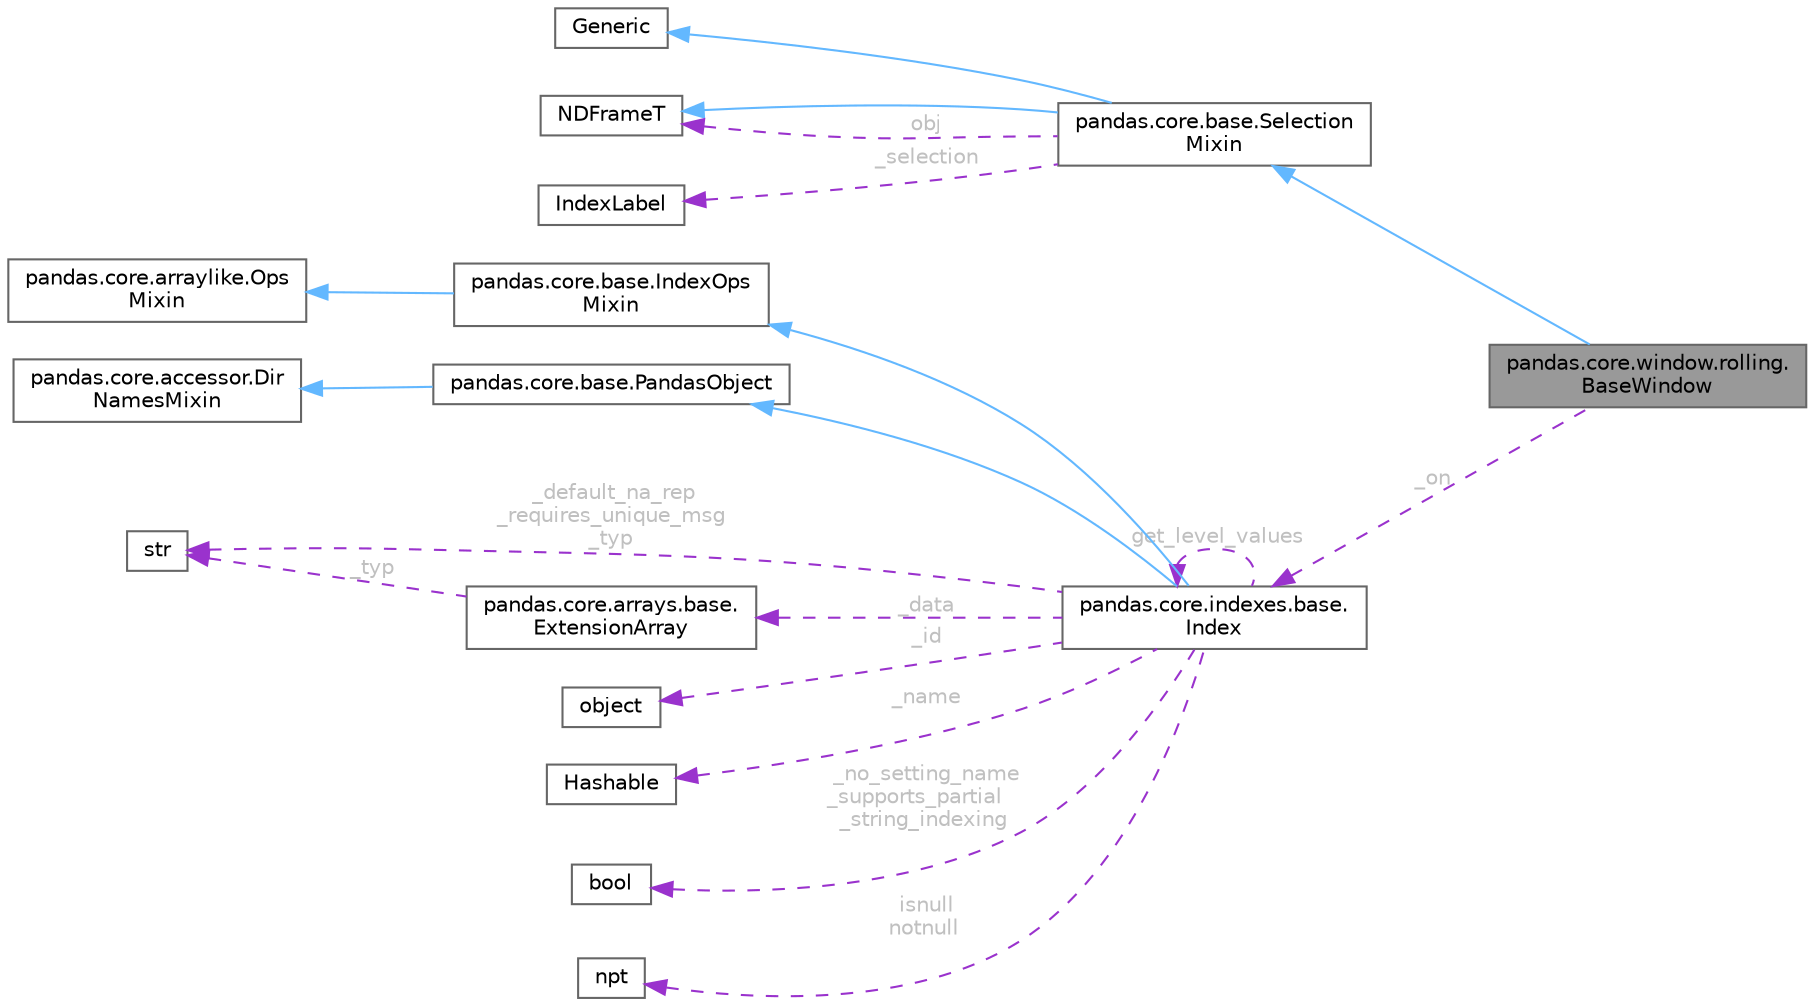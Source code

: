 digraph "pandas.core.window.rolling.BaseWindow"
{
 // LATEX_PDF_SIZE
  bgcolor="transparent";
  edge [fontname=Helvetica,fontsize=10,labelfontname=Helvetica,labelfontsize=10];
  node [fontname=Helvetica,fontsize=10,shape=box,height=0.2,width=0.4];
  rankdir="LR";
  Node1 [id="Node000001",label="pandas.core.window.rolling.\lBaseWindow",height=0.2,width=0.4,color="gray40", fillcolor="grey60", style="filled", fontcolor="black",tooltip=" "];
  Node2 -> Node1 [id="edge19_Node000001_Node000002",dir="back",color="steelblue1",style="solid",tooltip=" "];
  Node2 [id="Node000002",label="pandas.core.base.Selection\lMixin",height=0.2,width=0.4,color="gray40", fillcolor="white", style="filled",URL="$classpandas_1_1core_1_1base_1_1SelectionMixin.html",tooltip=" "];
  Node3 -> Node2 [id="edge20_Node000002_Node000003",dir="back",color="steelblue1",style="solid",tooltip=" "];
  Node3 [id="Node000003",label="Generic",height=0.2,width=0.4,color="gray40", fillcolor="white", style="filled",tooltip=" "];
  Node4 -> Node2 [id="edge21_Node000002_Node000004",dir="back",color="steelblue1",style="solid",tooltip=" "];
  Node4 [id="Node000004",label="NDFrameT",height=0.2,width=0.4,color="gray40", fillcolor="white", style="filled",tooltip=" "];
  Node4 -> Node2 [id="edge22_Node000002_Node000004",dir="back",color="darkorchid3",style="dashed",tooltip=" ",label=" obj",fontcolor="grey" ];
  Node5 -> Node2 [id="edge23_Node000002_Node000005",dir="back",color="darkorchid3",style="dashed",tooltip=" ",label=" _selection",fontcolor="grey" ];
  Node5 [id="Node000005",label="IndexLabel",height=0.2,width=0.4,color="gray40", fillcolor="white", style="filled",tooltip=" "];
  Node6 -> Node1 [id="edge24_Node000001_Node000006",dir="back",color="darkorchid3",style="dashed",tooltip=" ",label=" _on",fontcolor="grey" ];
  Node6 [id="Node000006",label="pandas.core.indexes.base.\lIndex",height=0.2,width=0.4,color="gray40", fillcolor="white", style="filled",URL="$classpandas_1_1core_1_1indexes_1_1base_1_1Index.html",tooltip=" "];
  Node7 -> Node6 [id="edge25_Node000006_Node000007",dir="back",color="steelblue1",style="solid",tooltip=" "];
  Node7 [id="Node000007",label="pandas.core.base.IndexOps\lMixin",height=0.2,width=0.4,color="gray40", fillcolor="white", style="filled",URL="$classpandas_1_1core_1_1base_1_1IndexOpsMixin.html",tooltip=" "];
  Node8 -> Node7 [id="edge26_Node000007_Node000008",dir="back",color="steelblue1",style="solid",tooltip=" "];
  Node8 [id="Node000008",label="pandas.core.arraylike.Ops\lMixin",height=0.2,width=0.4,color="gray40", fillcolor="white", style="filled",URL="$classpandas_1_1core_1_1arraylike_1_1OpsMixin.html",tooltip=" "];
  Node9 -> Node6 [id="edge27_Node000006_Node000009",dir="back",color="steelblue1",style="solid",tooltip=" "];
  Node9 [id="Node000009",label="pandas.core.base.PandasObject",height=0.2,width=0.4,color="gray40", fillcolor="white", style="filled",URL="$classpandas_1_1core_1_1base_1_1PandasObject.html",tooltip=" "];
  Node10 -> Node9 [id="edge28_Node000009_Node000010",dir="back",color="steelblue1",style="solid",tooltip=" "];
  Node10 [id="Node000010",label="pandas.core.accessor.Dir\lNamesMixin",height=0.2,width=0.4,color="gray40", fillcolor="white", style="filled",URL="$classpandas_1_1core_1_1accessor_1_1DirNamesMixin.html",tooltip=" "];
  Node11 -> Node6 [id="edge29_Node000006_Node000011",dir="back",color="darkorchid3",style="dashed",tooltip=" ",label=" _default_na_rep\n_requires_unique_msg\n_typ",fontcolor="grey" ];
  Node11 [id="Node000011",label="str",height=0.2,width=0.4,color="gray40", fillcolor="white", style="filled",tooltip=" "];
  Node12 -> Node6 [id="edge30_Node000006_Node000012",dir="back",color="darkorchid3",style="dashed",tooltip=" ",label=" _data",fontcolor="grey" ];
  Node12 [id="Node000012",label="pandas.core.arrays.base.\lExtensionArray",height=0.2,width=0.4,color="gray40", fillcolor="white", style="filled",URL="$classpandas_1_1core_1_1arrays_1_1base_1_1ExtensionArray.html",tooltip=" "];
  Node11 -> Node12 [id="edge31_Node000012_Node000011",dir="back",color="darkorchid3",style="dashed",tooltip=" ",label=" _typ",fontcolor="grey" ];
  Node13 -> Node6 [id="edge32_Node000006_Node000013",dir="back",color="darkorchid3",style="dashed",tooltip=" ",label=" _id",fontcolor="grey" ];
  Node13 [id="Node000013",label="object",height=0.2,width=0.4,color="gray40", fillcolor="white", style="filled",tooltip=" "];
  Node14 -> Node6 [id="edge33_Node000006_Node000014",dir="back",color="darkorchid3",style="dashed",tooltip=" ",label=" _name",fontcolor="grey" ];
  Node14 [id="Node000014",label="Hashable",height=0.2,width=0.4,color="gray40", fillcolor="white", style="filled",tooltip=" "];
  Node15 -> Node6 [id="edge34_Node000006_Node000015",dir="back",color="darkorchid3",style="dashed",tooltip=" ",label=" _no_setting_name\n_supports_partial\l_string_indexing",fontcolor="grey" ];
  Node15 [id="Node000015",label="bool",height=0.2,width=0.4,color="gray40", fillcolor="white", style="filled",tooltip=" "];
  Node6 -> Node6 [id="edge35_Node000006_Node000006",dir="back",color="darkorchid3",style="dashed",tooltip=" ",label=" get_level_values",fontcolor="grey" ];
  Node16 -> Node6 [id="edge36_Node000006_Node000016",dir="back",color="darkorchid3",style="dashed",tooltip=" ",label=" isnull\nnotnull",fontcolor="grey" ];
  Node16 [id="Node000016",label="npt",height=0.2,width=0.4,color="gray40", fillcolor="white", style="filled",tooltip=" "];
}
